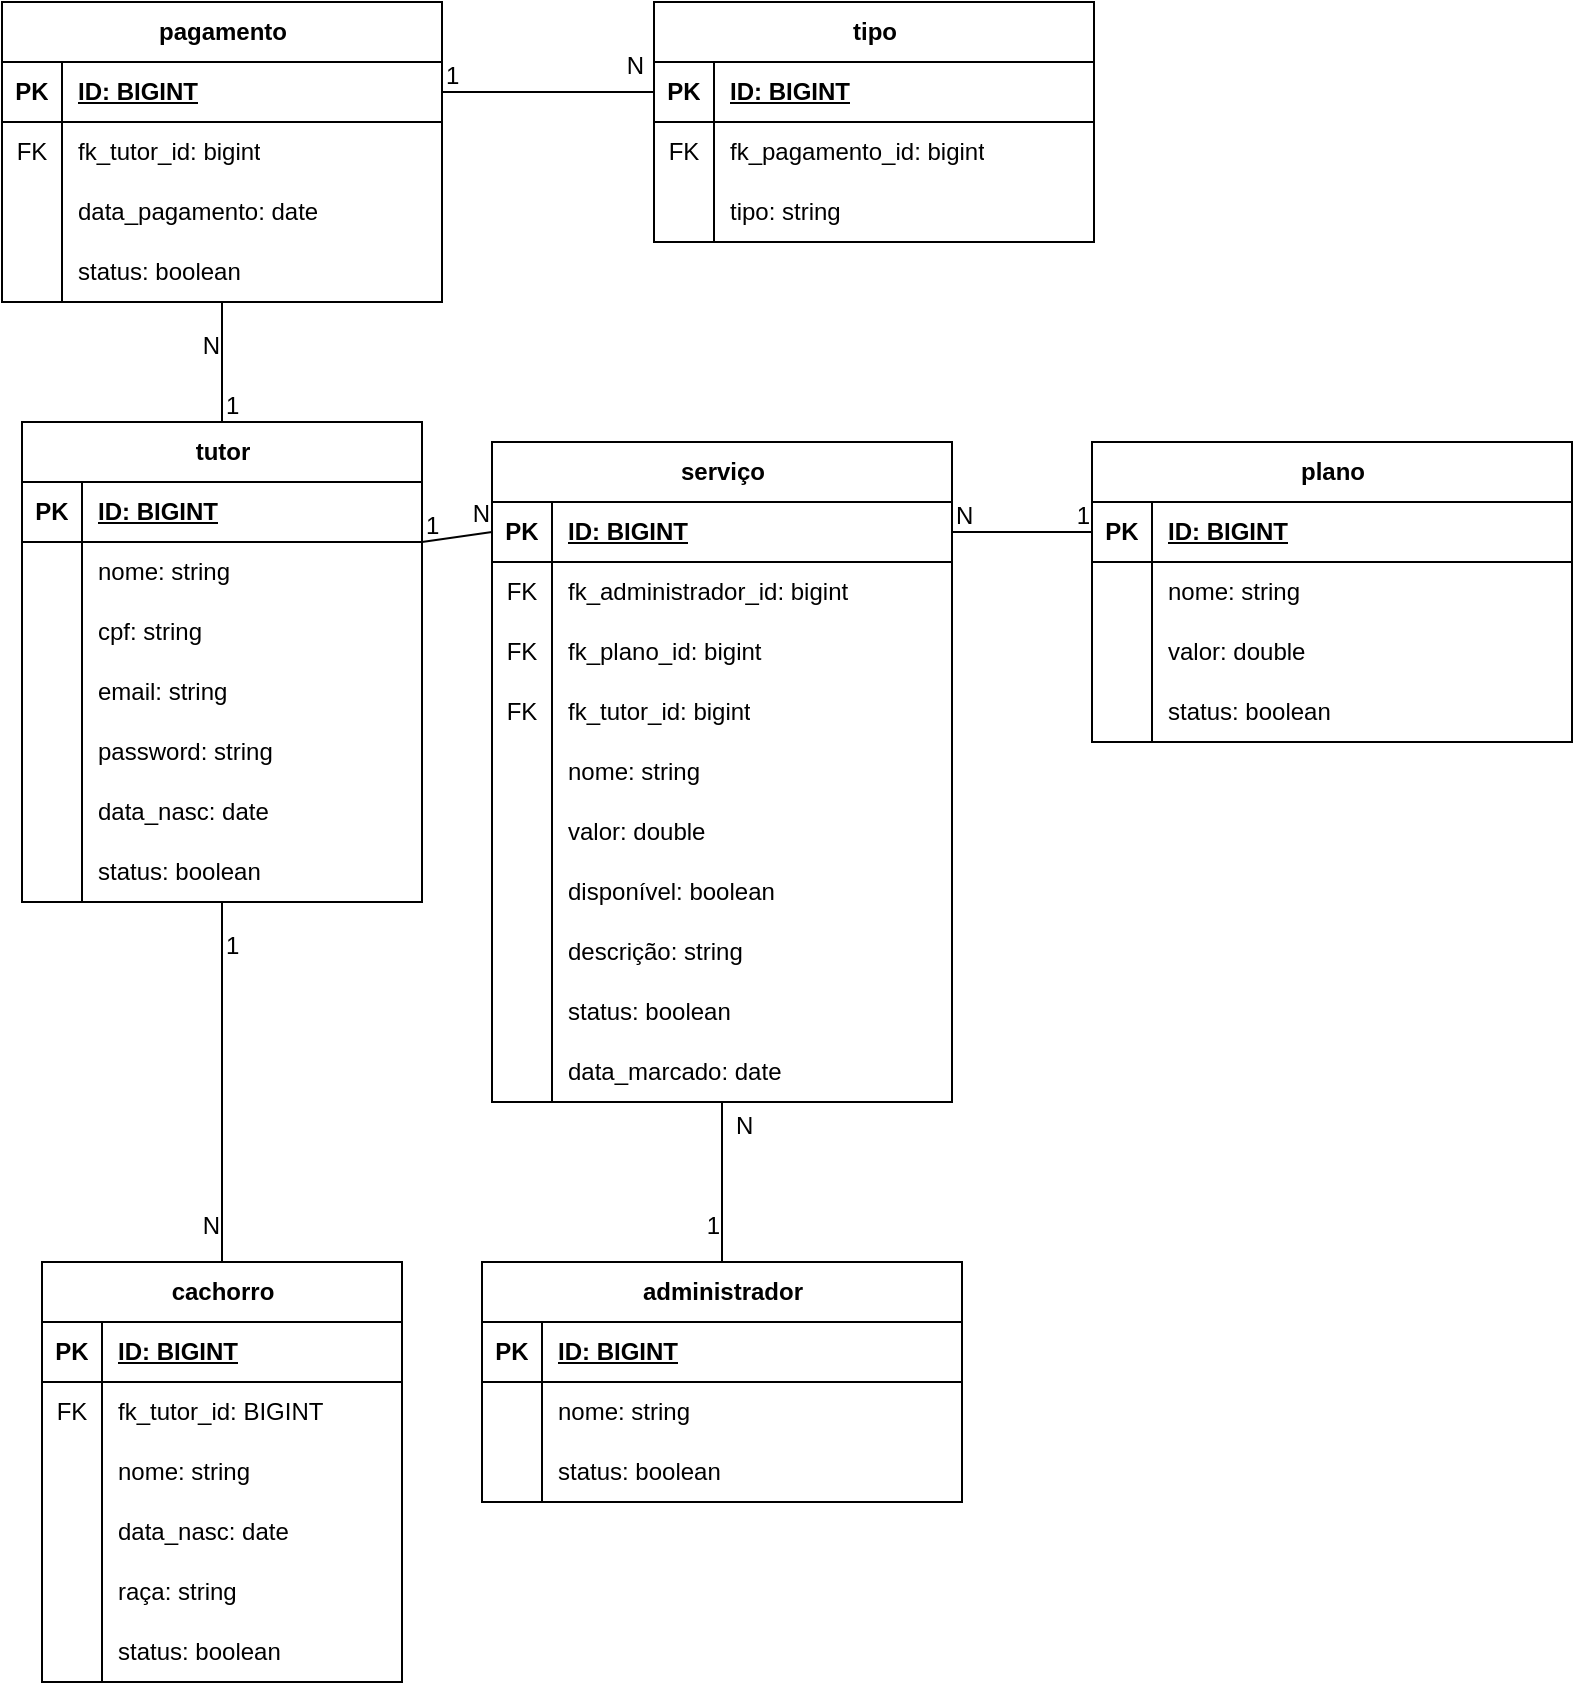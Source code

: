 <mxfile version="24.7.14">
  <diagram name="Page-1" id="q7sMiXDf0cgwPIp3rmEj">
    <mxGraphModel dx="1615" dy="928" grid="1" gridSize="10" guides="1" tooltips="1" connect="1" arrows="1" fold="1" page="1" pageScale="1" pageWidth="827" pageHeight="1169" math="0" shadow="0">
      <root>
        <mxCell id="0" />
        <mxCell id="1" parent="0" />
        <mxCell id="4OQGh6mgQUrNTCQysfIg-1" value="tutor" style="shape=table;startSize=30;container=1;collapsible=1;childLayout=tableLayout;fixedRows=1;rowLines=0;fontStyle=1;align=center;resizeLast=1;html=1;" vertex="1" parent="1">
          <mxGeometry x="30" y="230" width="200" height="240" as="geometry" />
        </mxCell>
        <mxCell id="4OQGh6mgQUrNTCQysfIg-2" value="" style="shape=tableRow;horizontal=0;startSize=0;swimlaneHead=0;swimlaneBody=0;fillColor=none;collapsible=0;dropTarget=0;points=[[0,0.5],[1,0.5]];portConstraint=eastwest;top=0;left=0;right=0;bottom=1;" vertex="1" parent="4OQGh6mgQUrNTCQysfIg-1">
          <mxGeometry y="30" width="200" height="30" as="geometry" />
        </mxCell>
        <mxCell id="4OQGh6mgQUrNTCQysfIg-3" value="PK" style="shape=partialRectangle;connectable=0;fillColor=none;top=0;left=0;bottom=0;right=0;fontStyle=1;overflow=hidden;whiteSpace=wrap;html=1;" vertex="1" parent="4OQGh6mgQUrNTCQysfIg-2">
          <mxGeometry width="30" height="30" as="geometry">
            <mxRectangle width="30" height="30" as="alternateBounds" />
          </mxGeometry>
        </mxCell>
        <mxCell id="4OQGh6mgQUrNTCQysfIg-4" value="ID: BIGINT" style="shape=partialRectangle;connectable=0;fillColor=none;top=0;left=0;bottom=0;right=0;align=left;spacingLeft=6;fontStyle=5;overflow=hidden;whiteSpace=wrap;html=1;" vertex="1" parent="4OQGh6mgQUrNTCQysfIg-2">
          <mxGeometry x="30" width="170" height="30" as="geometry">
            <mxRectangle width="170" height="30" as="alternateBounds" />
          </mxGeometry>
        </mxCell>
        <mxCell id="4OQGh6mgQUrNTCQysfIg-5" value="" style="shape=tableRow;horizontal=0;startSize=0;swimlaneHead=0;swimlaneBody=0;fillColor=none;collapsible=0;dropTarget=0;points=[[0,0.5],[1,0.5]];portConstraint=eastwest;top=0;left=0;right=0;bottom=0;" vertex="1" parent="4OQGh6mgQUrNTCQysfIg-1">
          <mxGeometry y="60" width="200" height="30" as="geometry" />
        </mxCell>
        <mxCell id="4OQGh6mgQUrNTCQysfIg-6" value="" style="shape=partialRectangle;connectable=0;fillColor=none;top=0;left=0;bottom=0;right=0;editable=1;overflow=hidden;whiteSpace=wrap;html=1;" vertex="1" parent="4OQGh6mgQUrNTCQysfIg-5">
          <mxGeometry width="30" height="30" as="geometry">
            <mxRectangle width="30" height="30" as="alternateBounds" />
          </mxGeometry>
        </mxCell>
        <mxCell id="4OQGh6mgQUrNTCQysfIg-7" value="nome: string" style="shape=partialRectangle;connectable=0;fillColor=none;top=0;left=0;bottom=0;right=0;align=left;spacingLeft=6;overflow=hidden;whiteSpace=wrap;html=1;" vertex="1" parent="4OQGh6mgQUrNTCQysfIg-5">
          <mxGeometry x="30" width="170" height="30" as="geometry">
            <mxRectangle width="170" height="30" as="alternateBounds" />
          </mxGeometry>
        </mxCell>
        <mxCell id="4OQGh6mgQUrNTCQysfIg-8" value="" style="shape=tableRow;horizontal=0;startSize=0;swimlaneHead=0;swimlaneBody=0;fillColor=none;collapsible=0;dropTarget=0;points=[[0,0.5],[1,0.5]];portConstraint=eastwest;top=0;left=0;right=0;bottom=0;" vertex="1" parent="4OQGh6mgQUrNTCQysfIg-1">
          <mxGeometry y="90" width="200" height="30" as="geometry" />
        </mxCell>
        <mxCell id="4OQGh6mgQUrNTCQysfIg-9" value="" style="shape=partialRectangle;connectable=0;fillColor=none;top=0;left=0;bottom=0;right=0;editable=1;overflow=hidden;whiteSpace=wrap;html=1;" vertex="1" parent="4OQGh6mgQUrNTCQysfIg-8">
          <mxGeometry width="30" height="30" as="geometry">
            <mxRectangle width="30" height="30" as="alternateBounds" />
          </mxGeometry>
        </mxCell>
        <mxCell id="4OQGh6mgQUrNTCQysfIg-10" value="cpf: string" style="shape=partialRectangle;connectable=0;fillColor=none;top=0;left=0;bottom=0;right=0;align=left;spacingLeft=6;overflow=hidden;whiteSpace=wrap;html=1;" vertex="1" parent="4OQGh6mgQUrNTCQysfIg-8">
          <mxGeometry x="30" width="170" height="30" as="geometry">
            <mxRectangle width="170" height="30" as="alternateBounds" />
          </mxGeometry>
        </mxCell>
        <mxCell id="4OQGh6mgQUrNTCQysfIg-11" value="" style="shape=tableRow;horizontal=0;startSize=0;swimlaneHead=0;swimlaneBody=0;fillColor=none;collapsible=0;dropTarget=0;points=[[0,0.5],[1,0.5]];portConstraint=eastwest;top=0;left=0;right=0;bottom=0;" vertex="1" parent="4OQGh6mgQUrNTCQysfIg-1">
          <mxGeometry y="120" width="200" height="30" as="geometry" />
        </mxCell>
        <mxCell id="4OQGh6mgQUrNTCQysfIg-12" value="" style="shape=partialRectangle;connectable=0;fillColor=none;top=0;left=0;bottom=0;right=0;editable=1;overflow=hidden;whiteSpace=wrap;html=1;" vertex="1" parent="4OQGh6mgQUrNTCQysfIg-11">
          <mxGeometry width="30" height="30" as="geometry">
            <mxRectangle width="30" height="30" as="alternateBounds" />
          </mxGeometry>
        </mxCell>
        <mxCell id="4OQGh6mgQUrNTCQysfIg-13" value="email: string" style="shape=partialRectangle;connectable=0;fillColor=none;top=0;left=0;bottom=0;right=0;align=left;spacingLeft=6;overflow=hidden;whiteSpace=wrap;html=1;" vertex="1" parent="4OQGh6mgQUrNTCQysfIg-11">
          <mxGeometry x="30" width="170" height="30" as="geometry">
            <mxRectangle width="170" height="30" as="alternateBounds" />
          </mxGeometry>
        </mxCell>
        <mxCell id="4OQGh6mgQUrNTCQysfIg-14" value="" style="shape=tableRow;horizontal=0;startSize=0;swimlaneHead=0;swimlaneBody=0;fillColor=none;collapsible=0;dropTarget=0;points=[[0,0.5],[1,0.5]];portConstraint=eastwest;top=0;left=0;right=0;bottom=0;" vertex="1" parent="4OQGh6mgQUrNTCQysfIg-1">
          <mxGeometry y="150" width="200" height="30" as="geometry" />
        </mxCell>
        <mxCell id="4OQGh6mgQUrNTCQysfIg-15" value="" style="shape=partialRectangle;connectable=0;fillColor=none;top=0;left=0;bottom=0;right=0;editable=1;overflow=hidden;whiteSpace=wrap;html=1;" vertex="1" parent="4OQGh6mgQUrNTCQysfIg-14">
          <mxGeometry width="30" height="30" as="geometry">
            <mxRectangle width="30" height="30" as="alternateBounds" />
          </mxGeometry>
        </mxCell>
        <mxCell id="4OQGh6mgQUrNTCQysfIg-16" value="password: string" style="shape=partialRectangle;connectable=0;fillColor=none;top=0;left=0;bottom=0;right=0;align=left;spacingLeft=6;overflow=hidden;whiteSpace=wrap;html=1;" vertex="1" parent="4OQGh6mgQUrNTCQysfIg-14">
          <mxGeometry x="30" width="170" height="30" as="geometry">
            <mxRectangle width="170" height="30" as="alternateBounds" />
          </mxGeometry>
        </mxCell>
        <mxCell id="4OQGh6mgQUrNTCQysfIg-17" value="" style="shape=tableRow;horizontal=0;startSize=0;swimlaneHead=0;swimlaneBody=0;fillColor=none;collapsible=0;dropTarget=0;points=[[0,0.5],[1,0.5]];portConstraint=eastwest;top=0;left=0;right=0;bottom=0;" vertex="1" parent="4OQGh6mgQUrNTCQysfIg-1">
          <mxGeometry y="180" width="200" height="30" as="geometry" />
        </mxCell>
        <mxCell id="4OQGh6mgQUrNTCQysfIg-18" value="" style="shape=partialRectangle;connectable=0;fillColor=none;top=0;left=0;bottom=0;right=0;editable=1;overflow=hidden;whiteSpace=wrap;html=1;" vertex="1" parent="4OQGh6mgQUrNTCQysfIg-17">
          <mxGeometry width="30" height="30" as="geometry">
            <mxRectangle width="30" height="30" as="alternateBounds" />
          </mxGeometry>
        </mxCell>
        <mxCell id="4OQGh6mgQUrNTCQysfIg-19" value="data_nasc: date" style="shape=partialRectangle;connectable=0;fillColor=none;top=0;left=0;bottom=0;right=0;align=left;spacingLeft=6;overflow=hidden;whiteSpace=wrap;html=1;" vertex="1" parent="4OQGh6mgQUrNTCQysfIg-17">
          <mxGeometry x="30" width="170" height="30" as="geometry">
            <mxRectangle width="170" height="30" as="alternateBounds" />
          </mxGeometry>
        </mxCell>
        <mxCell id="4OQGh6mgQUrNTCQysfIg-20" value="" style="shape=tableRow;horizontal=0;startSize=0;swimlaneHead=0;swimlaneBody=0;fillColor=none;collapsible=0;dropTarget=0;points=[[0,0.5],[1,0.5]];portConstraint=eastwest;top=0;left=0;right=0;bottom=0;" vertex="1" parent="4OQGh6mgQUrNTCQysfIg-1">
          <mxGeometry y="210" width="200" height="30" as="geometry" />
        </mxCell>
        <mxCell id="4OQGh6mgQUrNTCQysfIg-21" value="" style="shape=partialRectangle;connectable=0;fillColor=none;top=0;left=0;bottom=0;right=0;editable=1;overflow=hidden;whiteSpace=wrap;html=1;" vertex="1" parent="4OQGh6mgQUrNTCQysfIg-20">
          <mxGeometry width="30" height="30" as="geometry">
            <mxRectangle width="30" height="30" as="alternateBounds" />
          </mxGeometry>
        </mxCell>
        <mxCell id="4OQGh6mgQUrNTCQysfIg-22" value="status: boolean" style="shape=partialRectangle;connectable=0;fillColor=none;top=0;left=0;bottom=0;right=0;align=left;spacingLeft=6;overflow=hidden;whiteSpace=wrap;html=1;" vertex="1" parent="4OQGh6mgQUrNTCQysfIg-20">
          <mxGeometry x="30" width="170" height="30" as="geometry">
            <mxRectangle width="170" height="30" as="alternateBounds" />
          </mxGeometry>
        </mxCell>
        <mxCell id="4OQGh6mgQUrNTCQysfIg-23" value="cachorro" style="shape=table;startSize=30;container=1;collapsible=1;childLayout=tableLayout;fixedRows=1;rowLines=0;fontStyle=1;align=center;resizeLast=1;html=1;" vertex="1" parent="1">
          <mxGeometry x="40" y="650" width="180" height="210" as="geometry" />
        </mxCell>
        <mxCell id="4OQGh6mgQUrNTCQysfIg-24" value="" style="shape=tableRow;horizontal=0;startSize=0;swimlaneHead=0;swimlaneBody=0;fillColor=none;collapsible=0;dropTarget=0;points=[[0,0.5],[1,0.5]];portConstraint=eastwest;top=0;left=0;right=0;bottom=1;" vertex="1" parent="4OQGh6mgQUrNTCQysfIg-23">
          <mxGeometry y="30" width="180" height="30" as="geometry" />
        </mxCell>
        <mxCell id="4OQGh6mgQUrNTCQysfIg-25" value="PK" style="shape=partialRectangle;connectable=0;fillColor=none;top=0;left=0;bottom=0;right=0;fontStyle=1;overflow=hidden;whiteSpace=wrap;html=1;" vertex="1" parent="4OQGh6mgQUrNTCQysfIg-24">
          <mxGeometry width="30" height="30" as="geometry">
            <mxRectangle width="30" height="30" as="alternateBounds" />
          </mxGeometry>
        </mxCell>
        <mxCell id="4OQGh6mgQUrNTCQysfIg-26" value="ID: BIGINT" style="shape=partialRectangle;connectable=0;fillColor=none;top=0;left=0;bottom=0;right=0;align=left;spacingLeft=6;fontStyle=5;overflow=hidden;whiteSpace=wrap;html=1;" vertex="1" parent="4OQGh6mgQUrNTCQysfIg-24">
          <mxGeometry x="30" width="150" height="30" as="geometry">
            <mxRectangle width="150" height="30" as="alternateBounds" />
          </mxGeometry>
        </mxCell>
        <mxCell id="4OQGh6mgQUrNTCQysfIg-27" value="" style="shape=tableRow;horizontal=0;startSize=0;swimlaneHead=0;swimlaneBody=0;fillColor=none;collapsible=0;dropTarget=0;points=[[0,0.5],[1,0.5]];portConstraint=eastwest;top=0;left=0;right=0;bottom=0;" vertex="1" parent="4OQGh6mgQUrNTCQysfIg-23">
          <mxGeometry y="60" width="180" height="30" as="geometry" />
        </mxCell>
        <mxCell id="4OQGh6mgQUrNTCQysfIg-28" value="FK" style="shape=partialRectangle;connectable=0;fillColor=none;top=0;left=0;bottom=0;right=0;editable=1;overflow=hidden;whiteSpace=wrap;html=1;" vertex="1" parent="4OQGh6mgQUrNTCQysfIg-27">
          <mxGeometry width="30" height="30" as="geometry">
            <mxRectangle width="30" height="30" as="alternateBounds" />
          </mxGeometry>
        </mxCell>
        <mxCell id="4OQGh6mgQUrNTCQysfIg-29" value="fk_t&lt;span style=&quot;background-color: initial;&quot;&gt;utor_id: BIGINT&lt;/span&gt;" style="shape=partialRectangle;connectable=0;fillColor=none;top=0;left=0;bottom=0;right=0;align=left;spacingLeft=6;overflow=hidden;whiteSpace=wrap;html=1;" vertex="1" parent="4OQGh6mgQUrNTCQysfIg-27">
          <mxGeometry x="30" width="150" height="30" as="geometry">
            <mxRectangle width="150" height="30" as="alternateBounds" />
          </mxGeometry>
        </mxCell>
        <mxCell id="4OQGh6mgQUrNTCQysfIg-30" value="" style="shape=tableRow;horizontal=0;startSize=0;swimlaneHead=0;swimlaneBody=0;fillColor=none;collapsible=0;dropTarget=0;points=[[0,0.5],[1,0.5]];portConstraint=eastwest;top=0;left=0;right=0;bottom=0;" vertex="1" parent="4OQGh6mgQUrNTCQysfIg-23">
          <mxGeometry y="90" width="180" height="30" as="geometry" />
        </mxCell>
        <mxCell id="4OQGh6mgQUrNTCQysfIg-31" value="" style="shape=partialRectangle;connectable=0;fillColor=none;top=0;left=0;bottom=0;right=0;editable=1;overflow=hidden;whiteSpace=wrap;html=1;" vertex="1" parent="4OQGh6mgQUrNTCQysfIg-30">
          <mxGeometry width="30" height="30" as="geometry">
            <mxRectangle width="30" height="30" as="alternateBounds" />
          </mxGeometry>
        </mxCell>
        <mxCell id="4OQGh6mgQUrNTCQysfIg-32" value="nome: string" style="shape=partialRectangle;connectable=0;fillColor=none;top=0;left=0;bottom=0;right=0;align=left;spacingLeft=6;overflow=hidden;whiteSpace=wrap;html=1;" vertex="1" parent="4OQGh6mgQUrNTCQysfIg-30">
          <mxGeometry x="30" width="150" height="30" as="geometry">
            <mxRectangle width="150" height="30" as="alternateBounds" />
          </mxGeometry>
        </mxCell>
        <mxCell id="4OQGh6mgQUrNTCQysfIg-33" value="" style="shape=tableRow;horizontal=0;startSize=0;swimlaneHead=0;swimlaneBody=0;fillColor=none;collapsible=0;dropTarget=0;points=[[0,0.5],[1,0.5]];portConstraint=eastwest;top=0;left=0;right=0;bottom=0;" vertex="1" parent="4OQGh6mgQUrNTCQysfIg-23">
          <mxGeometry y="120" width="180" height="30" as="geometry" />
        </mxCell>
        <mxCell id="4OQGh6mgQUrNTCQysfIg-34" value="" style="shape=partialRectangle;connectable=0;fillColor=none;top=0;left=0;bottom=0;right=0;editable=1;overflow=hidden;whiteSpace=wrap;html=1;" vertex="1" parent="4OQGh6mgQUrNTCQysfIg-33">
          <mxGeometry width="30" height="30" as="geometry">
            <mxRectangle width="30" height="30" as="alternateBounds" />
          </mxGeometry>
        </mxCell>
        <mxCell id="4OQGh6mgQUrNTCQysfIg-35" value="&lt;span style=&quot;background-color: initial;&quot;&gt;data_nasc: date&lt;/span&gt;" style="shape=partialRectangle;connectable=0;fillColor=none;top=0;left=0;bottom=0;right=0;align=left;spacingLeft=6;overflow=hidden;whiteSpace=wrap;html=1;" vertex="1" parent="4OQGh6mgQUrNTCQysfIg-33">
          <mxGeometry x="30" width="150" height="30" as="geometry">
            <mxRectangle width="150" height="30" as="alternateBounds" />
          </mxGeometry>
        </mxCell>
        <mxCell id="4OQGh6mgQUrNTCQysfIg-36" value="" style="shape=tableRow;horizontal=0;startSize=0;swimlaneHead=0;swimlaneBody=0;fillColor=none;collapsible=0;dropTarget=0;points=[[0,0.5],[1,0.5]];portConstraint=eastwest;top=0;left=0;right=0;bottom=0;" vertex="1" parent="4OQGh6mgQUrNTCQysfIg-23">
          <mxGeometry y="150" width="180" height="30" as="geometry" />
        </mxCell>
        <mxCell id="4OQGh6mgQUrNTCQysfIg-37" value="" style="shape=partialRectangle;connectable=0;fillColor=none;top=0;left=0;bottom=0;right=0;editable=1;overflow=hidden;whiteSpace=wrap;html=1;" vertex="1" parent="4OQGh6mgQUrNTCQysfIg-36">
          <mxGeometry width="30" height="30" as="geometry">
            <mxRectangle width="30" height="30" as="alternateBounds" />
          </mxGeometry>
        </mxCell>
        <mxCell id="4OQGh6mgQUrNTCQysfIg-38" value="&lt;span style=&quot;background-color: initial;&quot;&gt;raça: string&lt;/span&gt;" style="shape=partialRectangle;connectable=0;fillColor=none;top=0;left=0;bottom=0;right=0;align=left;spacingLeft=6;overflow=hidden;whiteSpace=wrap;html=1;" vertex="1" parent="4OQGh6mgQUrNTCQysfIg-36">
          <mxGeometry x="30" width="150" height="30" as="geometry">
            <mxRectangle width="150" height="30" as="alternateBounds" />
          </mxGeometry>
        </mxCell>
        <mxCell id="4OQGh6mgQUrNTCQysfIg-39" value="" style="shape=tableRow;horizontal=0;startSize=0;swimlaneHead=0;swimlaneBody=0;fillColor=none;collapsible=0;dropTarget=0;points=[[0,0.5],[1,0.5]];portConstraint=eastwest;top=0;left=0;right=0;bottom=0;" vertex="1" parent="4OQGh6mgQUrNTCQysfIg-23">
          <mxGeometry y="180" width="180" height="30" as="geometry" />
        </mxCell>
        <mxCell id="4OQGh6mgQUrNTCQysfIg-40" value="" style="shape=partialRectangle;connectable=0;fillColor=none;top=0;left=0;bottom=0;right=0;editable=1;overflow=hidden;whiteSpace=wrap;html=1;" vertex="1" parent="4OQGh6mgQUrNTCQysfIg-39">
          <mxGeometry width="30" height="30" as="geometry">
            <mxRectangle width="30" height="30" as="alternateBounds" />
          </mxGeometry>
        </mxCell>
        <mxCell id="4OQGh6mgQUrNTCQysfIg-41" value="&lt;span style=&quot;background-color: initial;&quot;&gt;status: boolean&lt;/span&gt;" style="shape=partialRectangle;connectable=0;fillColor=none;top=0;left=0;bottom=0;right=0;align=left;spacingLeft=6;overflow=hidden;whiteSpace=wrap;html=1;" vertex="1" parent="4OQGh6mgQUrNTCQysfIg-39">
          <mxGeometry x="30" width="150" height="30" as="geometry">
            <mxRectangle width="150" height="30" as="alternateBounds" />
          </mxGeometry>
        </mxCell>
        <mxCell id="4OQGh6mgQUrNTCQysfIg-42" value="" style="endArrow=none;html=1;rounded=0;exitX=1;exitY=0.25;exitDx=0;exitDy=0;entryX=0;entryY=0.5;entryDx=0;entryDy=0;" edge="1" parent="1" source="4OQGh6mgQUrNTCQysfIg-1" target="4OQGh6mgQUrNTCQysfIg-49">
          <mxGeometry relative="1" as="geometry">
            <mxPoint x="171" y="119.83" as="sourcePoint" />
            <mxPoint x="261" y="305" as="targetPoint" />
          </mxGeometry>
        </mxCell>
        <mxCell id="4OQGh6mgQUrNTCQysfIg-43" value="1" style="resizable=0;html=1;whiteSpace=wrap;align=left;verticalAlign=bottom;" connectable="0" vertex="1" parent="4OQGh6mgQUrNTCQysfIg-42">
          <mxGeometry x="-1" relative="1" as="geometry" />
        </mxCell>
        <mxCell id="4OQGh6mgQUrNTCQysfIg-44" value="N" style="resizable=0;html=1;whiteSpace=wrap;align=right;verticalAlign=bottom;" connectable="0" vertex="1" parent="4OQGh6mgQUrNTCQysfIg-42">
          <mxGeometry x="1" relative="1" as="geometry" />
        </mxCell>
        <mxCell id="4OQGh6mgQUrNTCQysfIg-45" value="" style="endArrow=none;html=1;rounded=0;entryX=0.5;entryY=0;entryDx=0;entryDy=0;exitX=0.5;exitY=1;exitDx=0;exitDy=0;" edge="1" parent="1" source="4OQGh6mgQUrNTCQysfIg-1" target="4OQGh6mgQUrNTCQysfIg-23">
          <mxGeometry relative="1" as="geometry">
            <mxPoint x="271" y="495" as="sourcePoint" />
            <mxPoint x="461" y="205" as="targetPoint" />
          </mxGeometry>
        </mxCell>
        <mxCell id="4OQGh6mgQUrNTCQysfIg-46" value="1" style="resizable=0;html=1;whiteSpace=wrap;align=left;verticalAlign=bottom;" connectable="0" vertex="1" parent="4OQGh6mgQUrNTCQysfIg-45">
          <mxGeometry x="-1" relative="1" as="geometry">
            <mxPoint y="30" as="offset" />
          </mxGeometry>
        </mxCell>
        <mxCell id="4OQGh6mgQUrNTCQysfIg-47" value="N" style="resizable=0;html=1;whiteSpace=wrap;align=right;verticalAlign=bottom;" connectable="0" vertex="1" parent="4OQGh6mgQUrNTCQysfIg-45">
          <mxGeometry x="1" relative="1" as="geometry">
            <mxPoint y="-10" as="offset" />
          </mxGeometry>
        </mxCell>
        <mxCell id="4OQGh6mgQUrNTCQysfIg-48" value="serviço" style="shape=table;startSize=30;container=1;collapsible=1;childLayout=tableLayout;fixedRows=1;rowLines=0;fontStyle=1;align=center;resizeLast=1;html=1;" vertex="1" parent="1">
          <mxGeometry x="265" y="240" width="230" height="330" as="geometry" />
        </mxCell>
        <mxCell id="4OQGh6mgQUrNTCQysfIg-49" value="" style="shape=tableRow;horizontal=0;startSize=0;swimlaneHead=0;swimlaneBody=0;fillColor=none;collapsible=0;dropTarget=0;points=[[0,0.5],[1,0.5]];portConstraint=eastwest;top=0;left=0;right=0;bottom=1;" vertex="1" parent="4OQGh6mgQUrNTCQysfIg-48">
          <mxGeometry y="30" width="230" height="30" as="geometry" />
        </mxCell>
        <mxCell id="4OQGh6mgQUrNTCQysfIg-50" value="PK" style="shape=partialRectangle;connectable=0;fillColor=none;top=0;left=0;bottom=0;right=0;fontStyle=1;overflow=hidden;whiteSpace=wrap;html=1;" vertex="1" parent="4OQGh6mgQUrNTCQysfIg-49">
          <mxGeometry width="30" height="30" as="geometry">
            <mxRectangle width="30" height="30" as="alternateBounds" />
          </mxGeometry>
        </mxCell>
        <mxCell id="4OQGh6mgQUrNTCQysfIg-51" value="ID: BIGINT" style="shape=partialRectangle;connectable=0;fillColor=none;top=0;left=0;bottom=0;right=0;align=left;spacingLeft=6;fontStyle=5;overflow=hidden;whiteSpace=wrap;html=1;" vertex="1" parent="4OQGh6mgQUrNTCQysfIg-49">
          <mxGeometry x="30" width="200" height="30" as="geometry">
            <mxRectangle width="200" height="30" as="alternateBounds" />
          </mxGeometry>
        </mxCell>
        <mxCell id="4OQGh6mgQUrNTCQysfIg-52" value="" style="shape=tableRow;horizontal=0;startSize=0;swimlaneHead=0;swimlaneBody=0;fillColor=none;collapsible=0;dropTarget=0;points=[[0,0.5],[1,0.5]];portConstraint=eastwest;top=0;left=0;right=0;bottom=0;" vertex="1" parent="4OQGh6mgQUrNTCQysfIg-48">
          <mxGeometry y="60" width="230" height="30" as="geometry" />
        </mxCell>
        <mxCell id="4OQGh6mgQUrNTCQysfIg-53" value="&lt;span style=&quot;text-align: left;&quot;&gt;FK&lt;/span&gt;" style="shape=partialRectangle;connectable=0;fillColor=none;top=0;left=0;bottom=0;right=0;editable=1;overflow=hidden;whiteSpace=wrap;html=1;" vertex="1" parent="4OQGh6mgQUrNTCQysfIg-52">
          <mxGeometry width="30" height="30" as="geometry">
            <mxRectangle width="30" height="30" as="alternateBounds" />
          </mxGeometry>
        </mxCell>
        <mxCell id="4OQGh6mgQUrNTCQysfIg-54" value="fk_administrador_id: bigint" style="shape=partialRectangle;connectable=0;fillColor=none;top=0;left=0;bottom=0;right=0;align=left;spacingLeft=6;overflow=hidden;whiteSpace=wrap;html=1;" vertex="1" parent="4OQGh6mgQUrNTCQysfIg-52">
          <mxGeometry x="30" width="200" height="30" as="geometry">
            <mxRectangle width="200" height="30" as="alternateBounds" />
          </mxGeometry>
        </mxCell>
        <mxCell id="4OQGh6mgQUrNTCQysfIg-55" value="" style="shape=tableRow;horizontal=0;startSize=0;swimlaneHead=0;swimlaneBody=0;fillColor=none;collapsible=0;dropTarget=0;points=[[0,0.5],[1,0.5]];portConstraint=eastwest;top=0;left=0;right=0;bottom=0;" vertex="1" parent="4OQGh6mgQUrNTCQysfIg-48">
          <mxGeometry y="90" width="230" height="30" as="geometry" />
        </mxCell>
        <mxCell id="4OQGh6mgQUrNTCQysfIg-56" value="&lt;span style=&quot;text-align: left;&quot;&gt;FK&lt;/span&gt;" style="shape=partialRectangle;connectable=0;fillColor=none;top=0;left=0;bottom=0;right=0;editable=1;overflow=hidden;whiteSpace=wrap;html=1;" vertex="1" parent="4OQGh6mgQUrNTCQysfIg-55">
          <mxGeometry width="30" height="30" as="geometry">
            <mxRectangle width="30" height="30" as="alternateBounds" />
          </mxGeometry>
        </mxCell>
        <mxCell id="4OQGh6mgQUrNTCQysfIg-57" value="fk_plano_id: bigint" style="shape=partialRectangle;connectable=0;fillColor=none;top=0;left=0;bottom=0;right=0;align=left;spacingLeft=6;overflow=hidden;whiteSpace=wrap;html=1;" vertex="1" parent="4OQGh6mgQUrNTCQysfIg-55">
          <mxGeometry x="30" width="200" height="30" as="geometry">
            <mxRectangle width="200" height="30" as="alternateBounds" />
          </mxGeometry>
        </mxCell>
        <mxCell id="4OQGh6mgQUrNTCQysfIg-58" value="" style="shape=tableRow;horizontal=0;startSize=0;swimlaneHead=0;swimlaneBody=0;fillColor=none;collapsible=0;dropTarget=0;points=[[0,0.5],[1,0.5]];portConstraint=eastwest;top=0;left=0;right=0;bottom=0;" vertex="1" parent="4OQGh6mgQUrNTCQysfIg-48">
          <mxGeometry y="120" width="230" height="30" as="geometry" />
        </mxCell>
        <mxCell id="4OQGh6mgQUrNTCQysfIg-59" value="&lt;span style=&quot;text-align: left;&quot;&gt;FK&lt;/span&gt;" style="shape=partialRectangle;connectable=0;fillColor=none;top=0;left=0;bottom=0;right=0;editable=1;overflow=hidden;whiteSpace=wrap;html=1;" vertex="1" parent="4OQGh6mgQUrNTCQysfIg-58">
          <mxGeometry width="30" height="30" as="geometry">
            <mxRectangle width="30" height="30" as="alternateBounds" />
          </mxGeometry>
        </mxCell>
        <mxCell id="4OQGh6mgQUrNTCQysfIg-60" value="fk_tutor_id: bigint" style="shape=partialRectangle;connectable=0;fillColor=none;top=0;left=0;bottom=0;right=0;align=left;spacingLeft=6;overflow=hidden;whiteSpace=wrap;html=1;" vertex="1" parent="4OQGh6mgQUrNTCQysfIg-58">
          <mxGeometry x="30" width="200" height="30" as="geometry">
            <mxRectangle width="200" height="30" as="alternateBounds" />
          </mxGeometry>
        </mxCell>
        <mxCell id="4OQGh6mgQUrNTCQysfIg-61" value="" style="shape=tableRow;horizontal=0;startSize=0;swimlaneHead=0;swimlaneBody=0;fillColor=none;collapsible=0;dropTarget=0;points=[[0,0.5],[1,0.5]];portConstraint=eastwest;top=0;left=0;right=0;bottom=0;" vertex="1" parent="4OQGh6mgQUrNTCQysfIg-48">
          <mxGeometry y="150" width="230" height="30" as="geometry" />
        </mxCell>
        <mxCell id="4OQGh6mgQUrNTCQysfIg-62" value="" style="shape=partialRectangle;connectable=0;fillColor=none;top=0;left=0;bottom=0;right=0;editable=1;overflow=hidden;whiteSpace=wrap;html=1;" vertex="1" parent="4OQGh6mgQUrNTCQysfIg-61">
          <mxGeometry width="30" height="30" as="geometry">
            <mxRectangle width="30" height="30" as="alternateBounds" />
          </mxGeometry>
        </mxCell>
        <mxCell id="4OQGh6mgQUrNTCQysfIg-63" value="nome: string" style="shape=partialRectangle;connectable=0;fillColor=none;top=0;left=0;bottom=0;right=0;align=left;spacingLeft=6;overflow=hidden;whiteSpace=wrap;html=1;" vertex="1" parent="4OQGh6mgQUrNTCQysfIg-61">
          <mxGeometry x="30" width="200" height="30" as="geometry">
            <mxRectangle width="200" height="30" as="alternateBounds" />
          </mxGeometry>
        </mxCell>
        <mxCell id="4OQGh6mgQUrNTCQysfIg-64" value="" style="shape=tableRow;horizontal=0;startSize=0;swimlaneHead=0;swimlaneBody=0;fillColor=none;collapsible=0;dropTarget=0;points=[[0,0.5],[1,0.5]];portConstraint=eastwest;top=0;left=0;right=0;bottom=0;" vertex="1" parent="4OQGh6mgQUrNTCQysfIg-48">
          <mxGeometry y="180" width="230" height="30" as="geometry" />
        </mxCell>
        <mxCell id="4OQGh6mgQUrNTCQysfIg-65" value="" style="shape=partialRectangle;connectable=0;fillColor=none;top=0;left=0;bottom=0;right=0;editable=1;overflow=hidden;whiteSpace=wrap;html=1;" vertex="1" parent="4OQGh6mgQUrNTCQysfIg-64">
          <mxGeometry width="30" height="30" as="geometry">
            <mxRectangle width="30" height="30" as="alternateBounds" />
          </mxGeometry>
        </mxCell>
        <mxCell id="4OQGh6mgQUrNTCQysfIg-66" value="valor: double" style="shape=partialRectangle;connectable=0;fillColor=none;top=0;left=0;bottom=0;right=0;align=left;spacingLeft=6;overflow=hidden;whiteSpace=wrap;html=1;" vertex="1" parent="4OQGh6mgQUrNTCQysfIg-64">
          <mxGeometry x="30" width="200" height="30" as="geometry">
            <mxRectangle width="200" height="30" as="alternateBounds" />
          </mxGeometry>
        </mxCell>
        <mxCell id="4OQGh6mgQUrNTCQysfIg-67" value="" style="shape=tableRow;horizontal=0;startSize=0;swimlaneHead=0;swimlaneBody=0;fillColor=none;collapsible=0;dropTarget=0;points=[[0,0.5],[1,0.5]];portConstraint=eastwest;top=0;left=0;right=0;bottom=0;" vertex="1" parent="4OQGh6mgQUrNTCQysfIg-48">
          <mxGeometry y="210" width="230" height="30" as="geometry" />
        </mxCell>
        <mxCell id="4OQGh6mgQUrNTCQysfIg-68" value="" style="shape=partialRectangle;connectable=0;fillColor=none;top=0;left=0;bottom=0;right=0;editable=1;overflow=hidden;whiteSpace=wrap;html=1;" vertex="1" parent="4OQGh6mgQUrNTCQysfIg-67">
          <mxGeometry width="30" height="30" as="geometry">
            <mxRectangle width="30" height="30" as="alternateBounds" />
          </mxGeometry>
        </mxCell>
        <mxCell id="4OQGh6mgQUrNTCQysfIg-69" value="disponível: boolean" style="shape=partialRectangle;connectable=0;fillColor=none;top=0;left=0;bottom=0;right=0;align=left;spacingLeft=6;overflow=hidden;whiteSpace=wrap;html=1;" vertex="1" parent="4OQGh6mgQUrNTCQysfIg-67">
          <mxGeometry x="30" width="200" height="30" as="geometry">
            <mxRectangle width="200" height="30" as="alternateBounds" />
          </mxGeometry>
        </mxCell>
        <mxCell id="4OQGh6mgQUrNTCQysfIg-70" value="" style="shape=tableRow;horizontal=0;startSize=0;swimlaneHead=0;swimlaneBody=0;fillColor=none;collapsible=0;dropTarget=0;points=[[0,0.5],[1,0.5]];portConstraint=eastwest;top=0;left=0;right=0;bottom=0;" vertex="1" parent="4OQGh6mgQUrNTCQysfIg-48">
          <mxGeometry y="240" width="230" height="30" as="geometry" />
        </mxCell>
        <mxCell id="4OQGh6mgQUrNTCQysfIg-71" value="" style="shape=partialRectangle;connectable=0;fillColor=none;top=0;left=0;bottom=0;right=0;editable=1;overflow=hidden;whiteSpace=wrap;html=1;" vertex="1" parent="4OQGh6mgQUrNTCQysfIg-70">
          <mxGeometry width="30" height="30" as="geometry">
            <mxRectangle width="30" height="30" as="alternateBounds" />
          </mxGeometry>
        </mxCell>
        <mxCell id="4OQGh6mgQUrNTCQysfIg-72" value="descrição: string" style="shape=partialRectangle;connectable=0;fillColor=none;top=0;left=0;bottom=0;right=0;align=left;spacingLeft=6;overflow=hidden;whiteSpace=wrap;html=1;" vertex="1" parent="4OQGh6mgQUrNTCQysfIg-70">
          <mxGeometry x="30" width="200" height="30" as="geometry">
            <mxRectangle width="200" height="30" as="alternateBounds" />
          </mxGeometry>
        </mxCell>
        <mxCell id="4OQGh6mgQUrNTCQysfIg-73" value="" style="shape=tableRow;horizontal=0;startSize=0;swimlaneHead=0;swimlaneBody=0;fillColor=none;collapsible=0;dropTarget=0;points=[[0,0.5],[1,0.5]];portConstraint=eastwest;top=0;left=0;right=0;bottom=0;" vertex="1" parent="4OQGh6mgQUrNTCQysfIg-48">
          <mxGeometry y="270" width="230" height="30" as="geometry" />
        </mxCell>
        <mxCell id="4OQGh6mgQUrNTCQysfIg-74" value="" style="shape=partialRectangle;connectable=0;fillColor=none;top=0;left=0;bottom=0;right=0;editable=1;overflow=hidden;whiteSpace=wrap;html=1;" vertex="1" parent="4OQGh6mgQUrNTCQysfIg-73">
          <mxGeometry width="30" height="30" as="geometry">
            <mxRectangle width="30" height="30" as="alternateBounds" />
          </mxGeometry>
        </mxCell>
        <mxCell id="4OQGh6mgQUrNTCQysfIg-75" value="status: boolean" style="shape=partialRectangle;connectable=0;fillColor=none;top=0;left=0;bottom=0;right=0;align=left;spacingLeft=6;overflow=hidden;whiteSpace=wrap;html=1;" vertex="1" parent="4OQGh6mgQUrNTCQysfIg-73">
          <mxGeometry x="30" width="200" height="30" as="geometry">
            <mxRectangle width="200" height="30" as="alternateBounds" />
          </mxGeometry>
        </mxCell>
        <mxCell id="4OQGh6mgQUrNTCQysfIg-76" value="" style="shape=tableRow;horizontal=0;startSize=0;swimlaneHead=0;swimlaneBody=0;fillColor=none;collapsible=0;dropTarget=0;points=[[0,0.5],[1,0.5]];portConstraint=eastwest;top=0;left=0;right=0;bottom=0;" vertex="1" parent="4OQGh6mgQUrNTCQysfIg-48">
          <mxGeometry y="300" width="230" height="30" as="geometry" />
        </mxCell>
        <mxCell id="4OQGh6mgQUrNTCQysfIg-77" value="" style="shape=partialRectangle;connectable=0;fillColor=none;top=0;left=0;bottom=0;right=0;editable=1;overflow=hidden;whiteSpace=wrap;html=1;" vertex="1" parent="4OQGh6mgQUrNTCQysfIg-76">
          <mxGeometry width="30" height="30" as="geometry">
            <mxRectangle width="30" height="30" as="alternateBounds" />
          </mxGeometry>
        </mxCell>
        <mxCell id="4OQGh6mgQUrNTCQysfIg-78" value="data_marcado: date&lt;span style=&quot;background-color: initial;&quot;&gt;&amp;nbsp;&lt;/span&gt;" style="shape=partialRectangle;connectable=0;fillColor=none;top=0;left=0;bottom=0;right=0;align=left;spacingLeft=6;overflow=hidden;whiteSpace=wrap;html=1;" vertex="1" parent="4OQGh6mgQUrNTCQysfIg-76">
          <mxGeometry x="30" width="200" height="30" as="geometry">
            <mxRectangle width="200" height="30" as="alternateBounds" />
          </mxGeometry>
        </mxCell>
        <mxCell id="4OQGh6mgQUrNTCQysfIg-79" value="p&lt;span style=&quot;background-color: initial;&quot;&gt;lano&lt;/span&gt;" style="shape=table;startSize=30;container=1;collapsible=1;childLayout=tableLayout;fixedRows=1;rowLines=0;fontStyle=1;align=center;resizeLast=1;html=1;" vertex="1" parent="1">
          <mxGeometry x="565" y="240" width="240" height="150" as="geometry" />
        </mxCell>
        <mxCell id="4OQGh6mgQUrNTCQysfIg-80" value="" style="shape=tableRow;horizontal=0;startSize=0;swimlaneHead=0;swimlaneBody=0;fillColor=none;collapsible=0;dropTarget=0;points=[[0,0.5],[1,0.5]];portConstraint=eastwest;top=0;left=0;right=0;bottom=1;" vertex="1" parent="4OQGh6mgQUrNTCQysfIg-79">
          <mxGeometry y="30" width="240" height="30" as="geometry" />
        </mxCell>
        <mxCell id="4OQGh6mgQUrNTCQysfIg-81" value="PK" style="shape=partialRectangle;connectable=0;fillColor=none;top=0;left=0;bottom=0;right=0;fontStyle=1;overflow=hidden;whiteSpace=wrap;html=1;" vertex="1" parent="4OQGh6mgQUrNTCQysfIg-80">
          <mxGeometry width="30" height="30" as="geometry">
            <mxRectangle width="30" height="30" as="alternateBounds" />
          </mxGeometry>
        </mxCell>
        <mxCell id="4OQGh6mgQUrNTCQysfIg-82" value="ID: BIGINT" style="shape=partialRectangle;connectable=0;fillColor=none;top=0;left=0;bottom=0;right=0;align=left;spacingLeft=6;fontStyle=5;overflow=hidden;whiteSpace=wrap;html=1;" vertex="1" parent="4OQGh6mgQUrNTCQysfIg-80">
          <mxGeometry x="30" width="210" height="30" as="geometry">
            <mxRectangle width="210" height="30" as="alternateBounds" />
          </mxGeometry>
        </mxCell>
        <mxCell id="4OQGh6mgQUrNTCQysfIg-83" value="" style="shape=tableRow;horizontal=0;startSize=0;swimlaneHead=0;swimlaneBody=0;fillColor=none;collapsible=0;dropTarget=0;points=[[0,0.5],[1,0.5]];portConstraint=eastwest;top=0;left=0;right=0;bottom=0;" vertex="1" parent="4OQGh6mgQUrNTCQysfIg-79">
          <mxGeometry y="60" width="240" height="30" as="geometry" />
        </mxCell>
        <mxCell id="4OQGh6mgQUrNTCQysfIg-84" value="" style="shape=partialRectangle;connectable=0;fillColor=none;top=0;left=0;bottom=0;right=0;editable=1;overflow=hidden;whiteSpace=wrap;html=1;" vertex="1" parent="4OQGh6mgQUrNTCQysfIg-83">
          <mxGeometry width="30" height="30" as="geometry">
            <mxRectangle width="30" height="30" as="alternateBounds" />
          </mxGeometry>
        </mxCell>
        <mxCell id="4OQGh6mgQUrNTCQysfIg-85" value="nome: string" style="shape=partialRectangle;connectable=0;fillColor=none;top=0;left=0;bottom=0;right=0;align=left;spacingLeft=6;overflow=hidden;whiteSpace=wrap;html=1;" vertex="1" parent="4OQGh6mgQUrNTCQysfIg-83">
          <mxGeometry x="30" width="210" height="30" as="geometry">
            <mxRectangle width="210" height="30" as="alternateBounds" />
          </mxGeometry>
        </mxCell>
        <mxCell id="4OQGh6mgQUrNTCQysfIg-86" value="" style="shape=tableRow;horizontal=0;startSize=0;swimlaneHead=0;swimlaneBody=0;fillColor=none;collapsible=0;dropTarget=0;points=[[0,0.5],[1,0.5]];portConstraint=eastwest;top=0;left=0;right=0;bottom=0;" vertex="1" parent="4OQGh6mgQUrNTCQysfIg-79">
          <mxGeometry y="90" width="240" height="30" as="geometry" />
        </mxCell>
        <mxCell id="4OQGh6mgQUrNTCQysfIg-87" value="" style="shape=partialRectangle;connectable=0;fillColor=none;top=0;left=0;bottom=0;right=0;editable=1;overflow=hidden;whiteSpace=wrap;html=1;" vertex="1" parent="4OQGh6mgQUrNTCQysfIg-86">
          <mxGeometry width="30" height="30" as="geometry">
            <mxRectangle width="30" height="30" as="alternateBounds" />
          </mxGeometry>
        </mxCell>
        <mxCell id="4OQGh6mgQUrNTCQysfIg-88" value="valor: double" style="shape=partialRectangle;connectable=0;fillColor=none;top=0;left=0;bottom=0;right=0;align=left;spacingLeft=6;overflow=hidden;whiteSpace=wrap;html=1;" vertex="1" parent="4OQGh6mgQUrNTCQysfIg-86">
          <mxGeometry x="30" width="210" height="30" as="geometry">
            <mxRectangle width="210" height="30" as="alternateBounds" />
          </mxGeometry>
        </mxCell>
        <mxCell id="4OQGh6mgQUrNTCQysfIg-89" value="" style="shape=tableRow;horizontal=0;startSize=0;swimlaneHead=0;swimlaneBody=0;fillColor=none;collapsible=0;dropTarget=0;points=[[0,0.5],[1,0.5]];portConstraint=eastwest;top=0;left=0;right=0;bottom=0;" vertex="1" parent="4OQGh6mgQUrNTCQysfIg-79">
          <mxGeometry y="120" width="240" height="30" as="geometry" />
        </mxCell>
        <mxCell id="4OQGh6mgQUrNTCQysfIg-90" value="" style="shape=partialRectangle;connectable=0;fillColor=none;top=0;left=0;bottom=0;right=0;editable=1;overflow=hidden;whiteSpace=wrap;html=1;" vertex="1" parent="4OQGh6mgQUrNTCQysfIg-89">
          <mxGeometry width="30" height="30" as="geometry">
            <mxRectangle width="30" height="30" as="alternateBounds" />
          </mxGeometry>
        </mxCell>
        <mxCell id="4OQGh6mgQUrNTCQysfIg-91" value="status: boolean" style="shape=partialRectangle;connectable=0;fillColor=none;top=0;left=0;bottom=0;right=0;align=left;spacingLeft=6;overflow=hidden;whiteSpace=wrap;html=1;" vertex="1" parent="4OQGh6mgQUrNTCQysfIg-89">
          <mxGeometry x="30" width="210" height="30" as="geometry">
            <mxRectangle width="210" height="30" as="alternateBounds" />
          </mxGeometry>
        </mxCell>
        <mxCell id="4OQGh6mgQUrNTCQysfIg-92" value="" style="endArrow=none;html=1;rounded=0;exitX=1;exitY=0.5;exitDx=0;exitDy=0;entryX=0;entryY=0.5;entryDx=0;entryDy=0;" edge="1" parent="1" source="4OQGh6mgQUrNTCQysfIg-49" target="4OQGh6mgQUrNTCQysfIg-80">
          <mxGeometry relative="1" as="geometry">
            <mxPoint x="535" y="339.5" as="sourcePoint" />
            <mxPoint x="655" y="339.5" as="targetPoint" />
          </mxGeometry>
        </mxCell>
        <mxCell id="4OQGh6mgQUrNTCQysfIg-93" value="N" style="resizable=0;html=1;whiteSpace=wrap;align=left;verticalAlign=bottom;" connectable="0" vertex="1" parent="4OQGh6mgQUrNTCQysfIg-92">
          <mxGeometry x="-1" relative="1" as="geometry" />
        </mxCell>
        <mxCell id="4OQGh6mgQUrNTCQysfIg-94" value="1" style="resizable=0;html=1;whiteSpace=wrap;align=right;verticalAlign=bottom;" connectable="0" vertex="1" parent="4OQGh6mgQUrNTCQysfIg-92">
          <mxGeometry x="1" relative="1" as="geometry" />
        </mxCell>
        <mxCell id="4OQGh6mgQUrNTCQysfIg-95" value="administrador" style="shape=table;startSize=30;container=1;collapsible=1;childLayout=tableLayout;fixedRows=1;rowLines=0;fontStyle=1;align=center;resizeLast=1;html=1;" vertex="1" parent="1">
          <mxGeometry x="260" y="650" width="240" height="120" as="geometry" />
        </mxCell>
        <mxCell id="4OQGh6mgQUrNTCQysfIg-96" value="" style="shape=tableRow;horizontal=0;startSize=0;swimlaneHead=0;swimlaneBody=0;fillColor=none;collapsible=0;dropTarget=0;points=[[0,0.5],[1,0.5]];portConstraint=eastwest;top=0;left=0;right=0;bottom=1;" vertex="1" parent="4OQGh6mgQUrNTCQysfIg-95">
          <mxGeometry y="30" width="240" height="30" as="geometry" />
        </mxCell>
        <mxCell id="4OQGh6mgQUrNTCQysfIg-97" value="PK" style="shape=partialRectangle;connectable=0;fillColor=none;top=0;left=0;bottom=0;right=0;fontStyle=1;overflow=hidden;whiteSpace=wrap;html=1;" vertex="1" parent="4OQGh6mgQUrNTCQysfIg-96">
          <mxGeometry width="30" height="30" as="geometry">
            <mxRectangle width="30" height="30" as="alternateBounds" />
          </mxGeometry>
        </mxCell>
        <mxCell id="4OQGh6mgQUrNTCQysfIg-98" value="ID: BIGINT" style="shape=partialRectangle;connectable=0;fillColor=none;top=0;left=0;bottom=0;right=0;align=left;spacingLeft=6;fontStyle=5;overflow=hidden;whiteSpace=wrap;html=1;" vertex="1" parent="4OQGh6mgQUrNTCQysfIg-96">
          <mxGeometry x="30" width="210" height="30" as="geometry">
            <mxRectangle width="210" height="30" as="alternateBounds" />
          </mxGeometry>
        </mxCell>
        <mxCell id="4OQGh6mgQUrNTCQysfIg-99" value="" style="shape=tableRow;horizontal=0;startSize=0;swimlaneHead=0;swimlaneBody=0;fillColor=none;collapsible=0;dropTarget=0;points=[[0,0.5],[1,0.5]];portConstraint=eastwest;top=0;left=0;right=0;bottom=0;" vertex="1" parent="4OQGh6mgQUrNTCQysfIg-95">
          <mxGeometry y="60" width="240" height="30" as="geometry" />
        </mxCell>
        <mxCell id="4OQGh6mgQUrNTCQysfIg-100" value="" style="shape=partialRectangle;connectable=0;fillColor=none;top=0;left=0;bottom=0;right=0;editable=1;overflow=hidden;whiteSpace=wrap;html=1;" vertex="1" parent="4OQGh6mgQUrNTCQysfIg-99">
          <mxGeometry width="30" height="30" as="geometry">
            <mxRectangle width="30" height="30" as="alternateBounds" />
          </mxGeometry>
        </mxCell>
        <mxCell id="4OQGh6mgQUrNTCQysfIg-101" value="nome: string" style="shape=partialRectangle;connectable=0;fillColor=none;top=0;left=0;bottom=0;right=0;align=left;spacingLeft=6;overflow=hidden;whiteSpace=wrap;html=1;" vertex="1" parent="4OQGh6mgQUrNTCQysfIg-99">
          <mxGeometry x="30" width="210" height="30" as="geometry">
            <mxRectangle width="210" height="30" as="alternateBounds" />
          </mxGeometry>
        </mxCell>
        <mxCell id="4OQGh6mgQUrNTCQysfIg-102" value="" style="shape=tableRow;horizontal=0;startSize=0;swimlaneHead=0;swimlaneBody=0;fillColor=none;collapsible=0;dropTarget=0;points=[[0,0.5],[1,0.5]];portConstraint=eastwest;top=0;left=0;right=0;bottom=0;" vertex="1" parent="4OQGh6mgQUrNTCQysfIg-95">
          <mxGeometry y="90" width="240" height="30" as="geometry" />
        </mxCell>
        <mxCell id="4OQGh6mgQUrNTCQysfIg-103" value="" style="shape=partialRectangle;connectable=0;fillColor=none;top=0;left=0;bottom=0;right=0;editable=1;overflow=hidden;whiteSpace=wrap;html=1;" vertex="1" parent="4OQGh6mgQUrNTCQysfIg-102">
          <mxGeometry width="30" height="30" as="geometry">
            <mxRectangle width="30" height="30" as="alternateBounds" />
          </mxGeometry>
        </mxCell>
        <mxCell id="4OQGh6mgQUrNTCQysfIg-104" value="status: boolean" style="shape=partialRectangle;connectable=0;fillColor=none;top=0;left=0;bottom=0;right=0;align=left;spacingLeft=6;overflow=hidden;whiteSpace=wrap;html=1;" vertex="1" parent="4OQGh6mgQUrNTCQysfIg-102">
          <mxGeometry x="30" width="210" height="30" as="geometry">
            <mxRectangle width="210" height="30" as="alternateBounds" />
          </mxGeometry>
        </mxCell>
        <mxCell id="4OQGh6mgQUrNTCQysfIg-105" value="" style="endArrow=none;html=1;rounded=0;exitX=0.5;exitY=1;exitDx=0;exitDy=0;entryX=0.5;entryY=0;entryDx=0;entryDy=0;" edge="1" parent="1" source="4OQGh6mgQUrNTCQysfIg-48" target="4OQGh6mgQUrNTCQysfIg-95">
          <mxGeometry relative="1" as="geometry">
            <mxPoint x="413" y="584.44" as="sourcePoint" />
            <mxPoint x="494" y="584.44" as="targetPoint" />
          </mxGeometry>
        </mxCell>
        <mxCell id="4OQGh6mgQUrNTCQysfIg-106" value="N" style="resizable=0;html=1;whiteSpace=wrap;align=left;verticalAlign=bottom;" connectable="0" vertex="1" parent="4OQGh6mgQUrNTCQysfIg-105">
          <mxGeometry x="-1" relative="1" as="geometry">
            <mxPoint x="5" y="20" as="offset" />
          </mxGeometry>
        </mxCell>
        <mxCell id="4OQGh6mgQUrNTCQysfIg-107" value="1" style="resizable=0;html=1;whiteSpace=wrap;align=right;verticalAlign=bottom;" connectable="0" vertex="1" parent="4OQGh6mgQUrNTCQysfIg-105">
          <mxGeometry x="1" relative="1" as="geometry">
            <mxPoint y="-10" as="offset" />
          </mxGeometry>
        </mxCell>
        <mxCell id="4OQGh6mgQUrNTCQysfIg-108" value="pagamento" style="shape=table;startSize=30;container=1;collapsible=1;childLayout=tableLayout;fixedRows=1;rowLines=0;fontStyle=1;align=center;resizeLast=1;html=1;" vertex="1" parent="1">
          <mxGeometry x="20" y="20" width="220" height="150" as="geometry" />
        </mxCell>
        <mxCell id="4OQGh6mgQUrNTCQysfIg-109" value="" style="shape=tableRow;horizontal=0;startSize=0;swimlaneHead=0;swimlaneBody=0;fillColor=none;collapsible=0;dropTarget=0;points=[[0,0.5],[1,0.5]];portConstraint=eastwest;top=0;left=0;right=0;bottom=1;" vertex="1" parent="4OQGh6mgQUrNTCQysfIg-108">
          <mxGeometry y="30" width="220" height="30" as="geometry" />
        </mxCell>
        <mxCell id="4OQGh6mgQUrNTCQysfIg-110" value="PK" style="shape=partialRectangle;connectable=0;fillColor=none;top=0;left=0;bottom=0;right=0;fontStyle=1;overflow=hidden;whiteSpace=wrap;html=1;" vertex="1" parent="4OQGh6mgQUrNTCQysfIg-109">
          <mxGeometry width="30" height="30" as="geometry">
            <mxRectangle width="30" height="30" as="alternateBounds" />
          </mxGeometry>
        </mxCell>
        <mxCell id="4OQGh6mgQUrNTCQysfIg-111" value="ID: BIGINT" style="shape=partialRectangle;connectable=0;fillColor=none;top=0;left=0;bottom=0;right=0;align=left;spacingLeft=6;fontStyle=5;overflow=hidden;whiteSpace=wrap;html=1;" vertex="1" parent="4OQGh6mgQUrNTCQysfIg-109">
          <mxGeometry x="30" width="190" height="30" as="geometry">
            <mxRectangle width="190" height="30" as="alternateBounds" />
          </mxGeometry>
        </mxCell>
        <mxCell id="4OQGh6mgQUrNTCQysfIg-112" value="" style="shape=tableRow;horizontal=0;startSize=0;swimlaneHead=0;swimlaneBody=0;fillColor=none;collapsible=0;dropTarget=0;points=[[0,0.5],[1,0.5]];portConstraint=eastwest;top=0;left=0;right=0;bottom=0;" vertex="1" parent="4OQGh6mgQUrNTCQysfIg-108">
          <mxGeometry y="60" width="220" height="30" as="geometry" />
        </mxCell>
        <mxCell id="4OQGh6mgQUrNTCQysfIg-113" value="&lt;span style=&quot;text-align: left;&quot;&gt;FK&lt;/span&gt;" style="shape=partialRectangle;connectable=0;fillColor=none;top=0;left=0;bottom=0;right=0;editable=1;overflow=hidden;whiteSpace=wrap;html=1;" vertex="1" parent="4OQGh6mgQUrNTCQysfIg-112">
          <mxGeometry width="30" height="30" as="geometry">
            <mxRectangle width="30" height="30" as="alternateBounds" />
          </mxGeometry>
        </mxCell>
        <mxCell id="4OQGh6mgQUrNTCQysfIg-114" value="fk_tutor_id: bigint" style="shape=partialRectangle;connectable=0;fillColor=none;top=0;left=0;bottom=0;right=0;align=left;spacingLeft=6;overflow=hidden;whiteSpace=wrap;html=1;" vertex="1" parent="4OQGh6mgQUrNTCQysfIg-112">
          <mxGeometry x="30" width="190" height="30" as="geometry">
            <mxRectangle width="190" height="30" as="alternateBounds" />
          </mxGeometry>
        </mxCell>
        <mxCell id="4OQGh6mgQUrNTCQysfIg-115" value="" style="shape=tableRow;horizontal=0;startSize=0;swimlaneHead=0;swimlaneBody=0;fillColor=none;collapsible=0;dropTarget=0;points=[[0,0.5],[1,0.5]];portConstraint=eastwest;top=0;left=0;right=0;bottom=0;" vertex="1" parent="4OQGh6mgQUrNTCQysfIg-108">
          <mxGeometry y="90" width="220" height="30" as="geometry" />
        </mxCell>
        <mxCell id="4OQGh6mgQUrNTCQysfIg-116" value="" style="shape=partialRectangle;connectable=0;fillColor=none;top=0;left=0;bottom=0;right=0;editable=1;overflow=hidden;whiteSpace=wrap;html=1;" vertex="1" parent="4OQGh6mgQUrNTCQysfIg-115">
          <mxGeometry width="30" height="30" as="geometry">
            <mxRectangle width="30" height="30" as="alternateBounds" />
          </mxGeometry>
        </mxCell>
        <mxCell id="4OQGh6mgQUrNTCQysfIg-117" value="data_pagamento: date" style="shape=partialRectangle;connectable=0;fillColor=none;top=0;left=0;bottom=0;right=0;align=left;spacingLeft=6;overflow=hidden;whiteSpace=wrap;html=1;" vertex="1" parent="4OQGh6mgQUrNTCQysfIg-115">
          <mxGeometry x="30" width="190" height="30" as="geometry">
            <mxRectangle width="190" height="30" as="alternateBounds" />
          </mxGeometry>
        </mxCell>
        <mxCell id="4OQGh6mgQUrNTCQysfIg-118" value="" style="shape=tableRow;horizontal=0;startSize=0;swimlaneHead=0;swimlaneBody=0;fillColor=none;collapsible=0;dropTarget=0;points=[[0,0.5],[1,0.5]];portConstraint=eastwest;top=0;left=0;right=0;bottom=0;" vertex="1" parent="4OQGh6mgQUrNTCQysfIg-108">
          <mxGeometry y="120" width="220" height="30" as="geometry" />
        </mxCell>
        <mxCell id="4OQGh6mgQUrNTCQysfIg-119" value="" style="shape=partialRectangle;connectable=0;fillColor=none;top=0;left=0;bottom=0;right=0;editable=1;overflow=hidden;whiteSpace=wrap;html=1;" vertex="1" parent="4OQGh6mgQUrNTCQysfIg-118">
          <mxGeometry width="30" height="30" as="geometry">
            <mxRectangle width="30" height="30" as="alternateBounds" />
          </mxGeometry>
        </mxCell>
        <mxCell id="4OQGh6mgQUrNTCQysfIg-120" value="status: boolean" style="shape=partialRectangle;connectable=0;fillColor=none;top=0;left=0;bottom=0;right=0;align=left;spacingLeft=6;overflow=hidden;whiteSpace=wrap;html=1;" vertex="1" parent="4OQGh6mgQUrNTCQysfIg-118">
          <mxGeometry x="30" width="190" height="30" as="geometry">
            <mxRectangle width="190" height="30" as="alternateBounds" />
          </mxGeometry>
        </mxCell>
        <mxCell id="4OQGh6mgQUrNTCQysfIg-121" value="" style="endArrow=none;html=1;rounded=0;exitX=0.5;exitY=0;exitDx=0;exitDy=0;entryX=0.5;entryY=1;entryDx=0;entryDy=0;" edge="1" parent="1" source="4OQGh6mgQUrNTCQysfIg-1" target="4OQGh6mgQUrNTCQysfIg-108">
          <mxGeometry relative="1" as="geometry">
            <mxPoint x="111" y="283" as="sourcePoint" />
            <mxPoint x="131" y="240" as="targetPoint" />
          </mxGeometry>
        </mxCell>
        <mxCell id="4OQGh6mgQUrNTCQysfIg-122" value="1" style="resizable=0;html=1;whiteSpace=wrap;align=left;verticalAlign=bottom;" connectable="0" vertex="1" parent="4OQGh6mgQUrNTCQysfIg-121">
          <mxGeometry x="-1" relative="1" as="geometry" />
        </mxCell>
        <mxCell id="4OQGh6mgQUrNTCQysfIg-123" value="N" style="resizable=0;html=1;whiteSpace=wrap;align=right;verticalAlign=bottom;" connectable="0" vertex="1" parent="4OQGh6mgQUrNTCQysfIg-121">
          <mxGeometry x="1" relative="1" as="geometry">
            <mxPoint y="30" as="offset" />
          </mxGeometry>
        </mxCell>
        <mxCell id="4OQGh6mgQUrNTCQysfIg-124" value="tipo" style="shape=table;startSize=30;container=1;collapsible=1;childLayout=tableLayout;fixedRows=1;rowLines=0;fontStyle=1;align=center;resizeLast=1;html=1;" vertex="1" parent="1">
          <mxGeometry x="346" y="20" width="220" height="120" as="geometry" />
        </mxCell>
        <mxCell id="4OQGh6mgQUrNTCQysfIg-125" value="" style="shape=tableRow;horizontal=0;startSize=0;swimlaneHead=0;swimlaneBody=0;fillColor=none;collapsible=0;dropTarget=0;points=[[0,0.5],[1,0.5]];portConstraint=eastwest;top=0;left=0;right=0;bottom=1;" vertex="1" parent="4OQGh6mgQUrNTCQysfIg-124">
          <mxGeometry y="30" width="220" height="30" as="geometry" />
        </mxCell>
        <mxCell id="4OQGh6mgQUrNTCQysfIg-126" value="PK" style="shape=partialRectangle;connectable=0;fillColor=none;top=0;left=0;bottom=0;right=0;fontStyle=1;overflow=hidden;whiteSpace=wrap;html=1;" vertex="1" parent="4OQGh6mgQUrNTCQysfIg-125">
          <mxGeometry width="30" height="30" as="geometry">
            <mxRectangle width="30" height="30" as="alternateBounds" />
          </mxGeometry>
        </mxCell>
        <mxCell id="4OQGh6mgQUrNTCQysfIg-127" value="ID: BIGINT" style="shape=partialRectangle;connectable=0;fillColor=none;top=0;left=0;bottom=0;right=0;align=left;spacingLeft=6;fontStyle=5;overflow=hidden;whiteSpace=wrap;html=1;" vertex="1" parent="4OQGh6mgQUrNTCQysfIg-125">
          <mxGeometry x="30" width="190" height="30" as="geometry">
            <mxRectangle width="190" height="30" as="alternateBounds" />
          </mxGeometry>
        </mxCell>
        <mxCell id="4OQGh6mgQUrNTCQysfIg-128" value="" style="shape=tableRow;horizontal=0;startSize=0;swimlaneHead=0;swimlaneBody=0;fillColor=none;collapsible=0;dropTarget=0;points=[[0,0.5],[1,0.5]];portConstraint=eastwest;top=0;left=0;right=0;bottom=0;" vertex="1" parent="4OQGh6mgQUrNTCQysfIg-124">
          <mxGeometry y="60" width="220" height="30" as="geometry" />
        </mxCell>
        <mxCell id="4OQGh6mgQUrNTCQysfIg-129" value="FK" style="shape=partialRectangle;connectable=0;fillColor=none;top=0;left=0;bottom=0;right=0;editable=1;overflow=hidden;whiteSpace=wrap;html=1;" vertex="1" parent="4OQGh6mgQUrNTCQysfIg-128">
          <mxGeometry width="30" height="30" as="geometry">
            <mxRectangle width="30" height="30" as="alternateBounds" />
          </mxGeometry>
        </mxCell>
        <mxCell id="4OQGh6mgQUrNTCQysfIg-130" value="fk_pagamento_id: bigint" style="shape=partialRectangle;connectable=0;fillColor=none;top=0;left=0;bottom=0;right=0;align=left;spacingLeft=6;overflow=hidden;whiteSpace=wrap;html=1;" vertex="1" parent="4OQGh6mgQUrNTCQysfIg-128">
          <mxGeometry x="30" width="190" height="30" as="geometry">
            <mxRectangle width="190" height="30" as="alternateBounds" />
          </mxGeometry>
        </mxCell>
        <mxCell id="4OQGh6mgQUrNTCQysfIg-131" value="" style="shape=tableRow;horizontal=0;startSize=0;swimlaneHead=0;swimlaneBody=0;fillColor=none;collapsible=0;dropTarget=0;points=[[0,0.5],[1,0.5]];portConstraint=eastwest;top=0;left=0;right=0;bottom=0;" vertex="1" parent="4OQGh6mgQUrNTCQysfIg-124">
          <mxGeometry y="90" width="220" height="30" as="geometry" />
        </mxCell>
        <mxCell id="4OQGh6mgQUrNTCQysfIg-132" value="" style="shape=partialRectangle;connectable=0;fillColor=none;top=0;left=0;bottom=0;right=0;editable=1;overflow=hidden;whiteSpace=wrap;html=1;" vertex="1" parent="4OQGh6mgQUrNTCQysfIg-131">
          <mxGeometry width="30" height="30" as="geometry">
            <mxRectangle width="30" height="30" as="alternateBounds" />
          </mxGeometry>
        </mxCell>
        <mxCell id="4OQGh6mgQUrNTCQysfIg-133" value="tipo: string" style="shape=partialRectangle;connectable=0;fillColor=none;top=0;left=0;bottom=0;right=0;align=left;spacingLeft=6;overflow=hidden;whiteSpace=wrap;html=1;" vertex="1" parent="4OQGh6mgQUrNTCQysfIg-131">
          <mxGeometry x="30" width="190" height="30" as="geometry">
            <mxRectangle width="190" height="30" as="alternateBounds" />
          </mxGeometry>
        </mxCell>
        <mxCell id="4OQGh6mgQUrNTCQysfIg-134" value="" style="endArrow=none;html=1;rounded=0;exitX=1;exitY=0.5;exitDx=0;exitDy=0;entryX=0;entryY=0.5;entryDx=0;entryDy=0;" edge="1" parent="1" source="4OQGh6mgQUrNTCQysfIg-109" target="4OQGh6mgQUrNTCQysfIg-125">
          <mxGeometry relative="1" as="geometry">
            <mxPoint x="141" y="330" as="sourcePoint" />
            <mxPoint x="345" y="135" as="targetPoint" />
          </mxGeometry>
        </mxCell>
        <mxCell id="4OQGh6mgQUrNTCQysfIg-135" value="1" style="resizable=0;html=1;whiteSpace=wrap;align=left;verticalAlign=bottom;" connectable="0" vertex="1" parent="4OQGh6mgQUrNTCQysfIg-134">
          <mxGeometry x="-1" relative="1" as="geometry" />
        </mxCell>
        <mxCell id="4OQGh6mgQUrNTCQysfIg-136" value="N" style="resizable=0;html=1;whiteSpace=wrap;align=right;verticalAlign=bottom;" connectable="0" vertex="1" parent="4OQGh6mgQUrNTCQysfIg-134">
          <mxGeometry x="1" relative="1" as="geometry">
            <mxPoint x="-4" y="-5" as="offset" />
          </mxGeometry>
        </mxCell>
      </root>
    </mxGraphModel>
  </diagram>
</mxfile>
